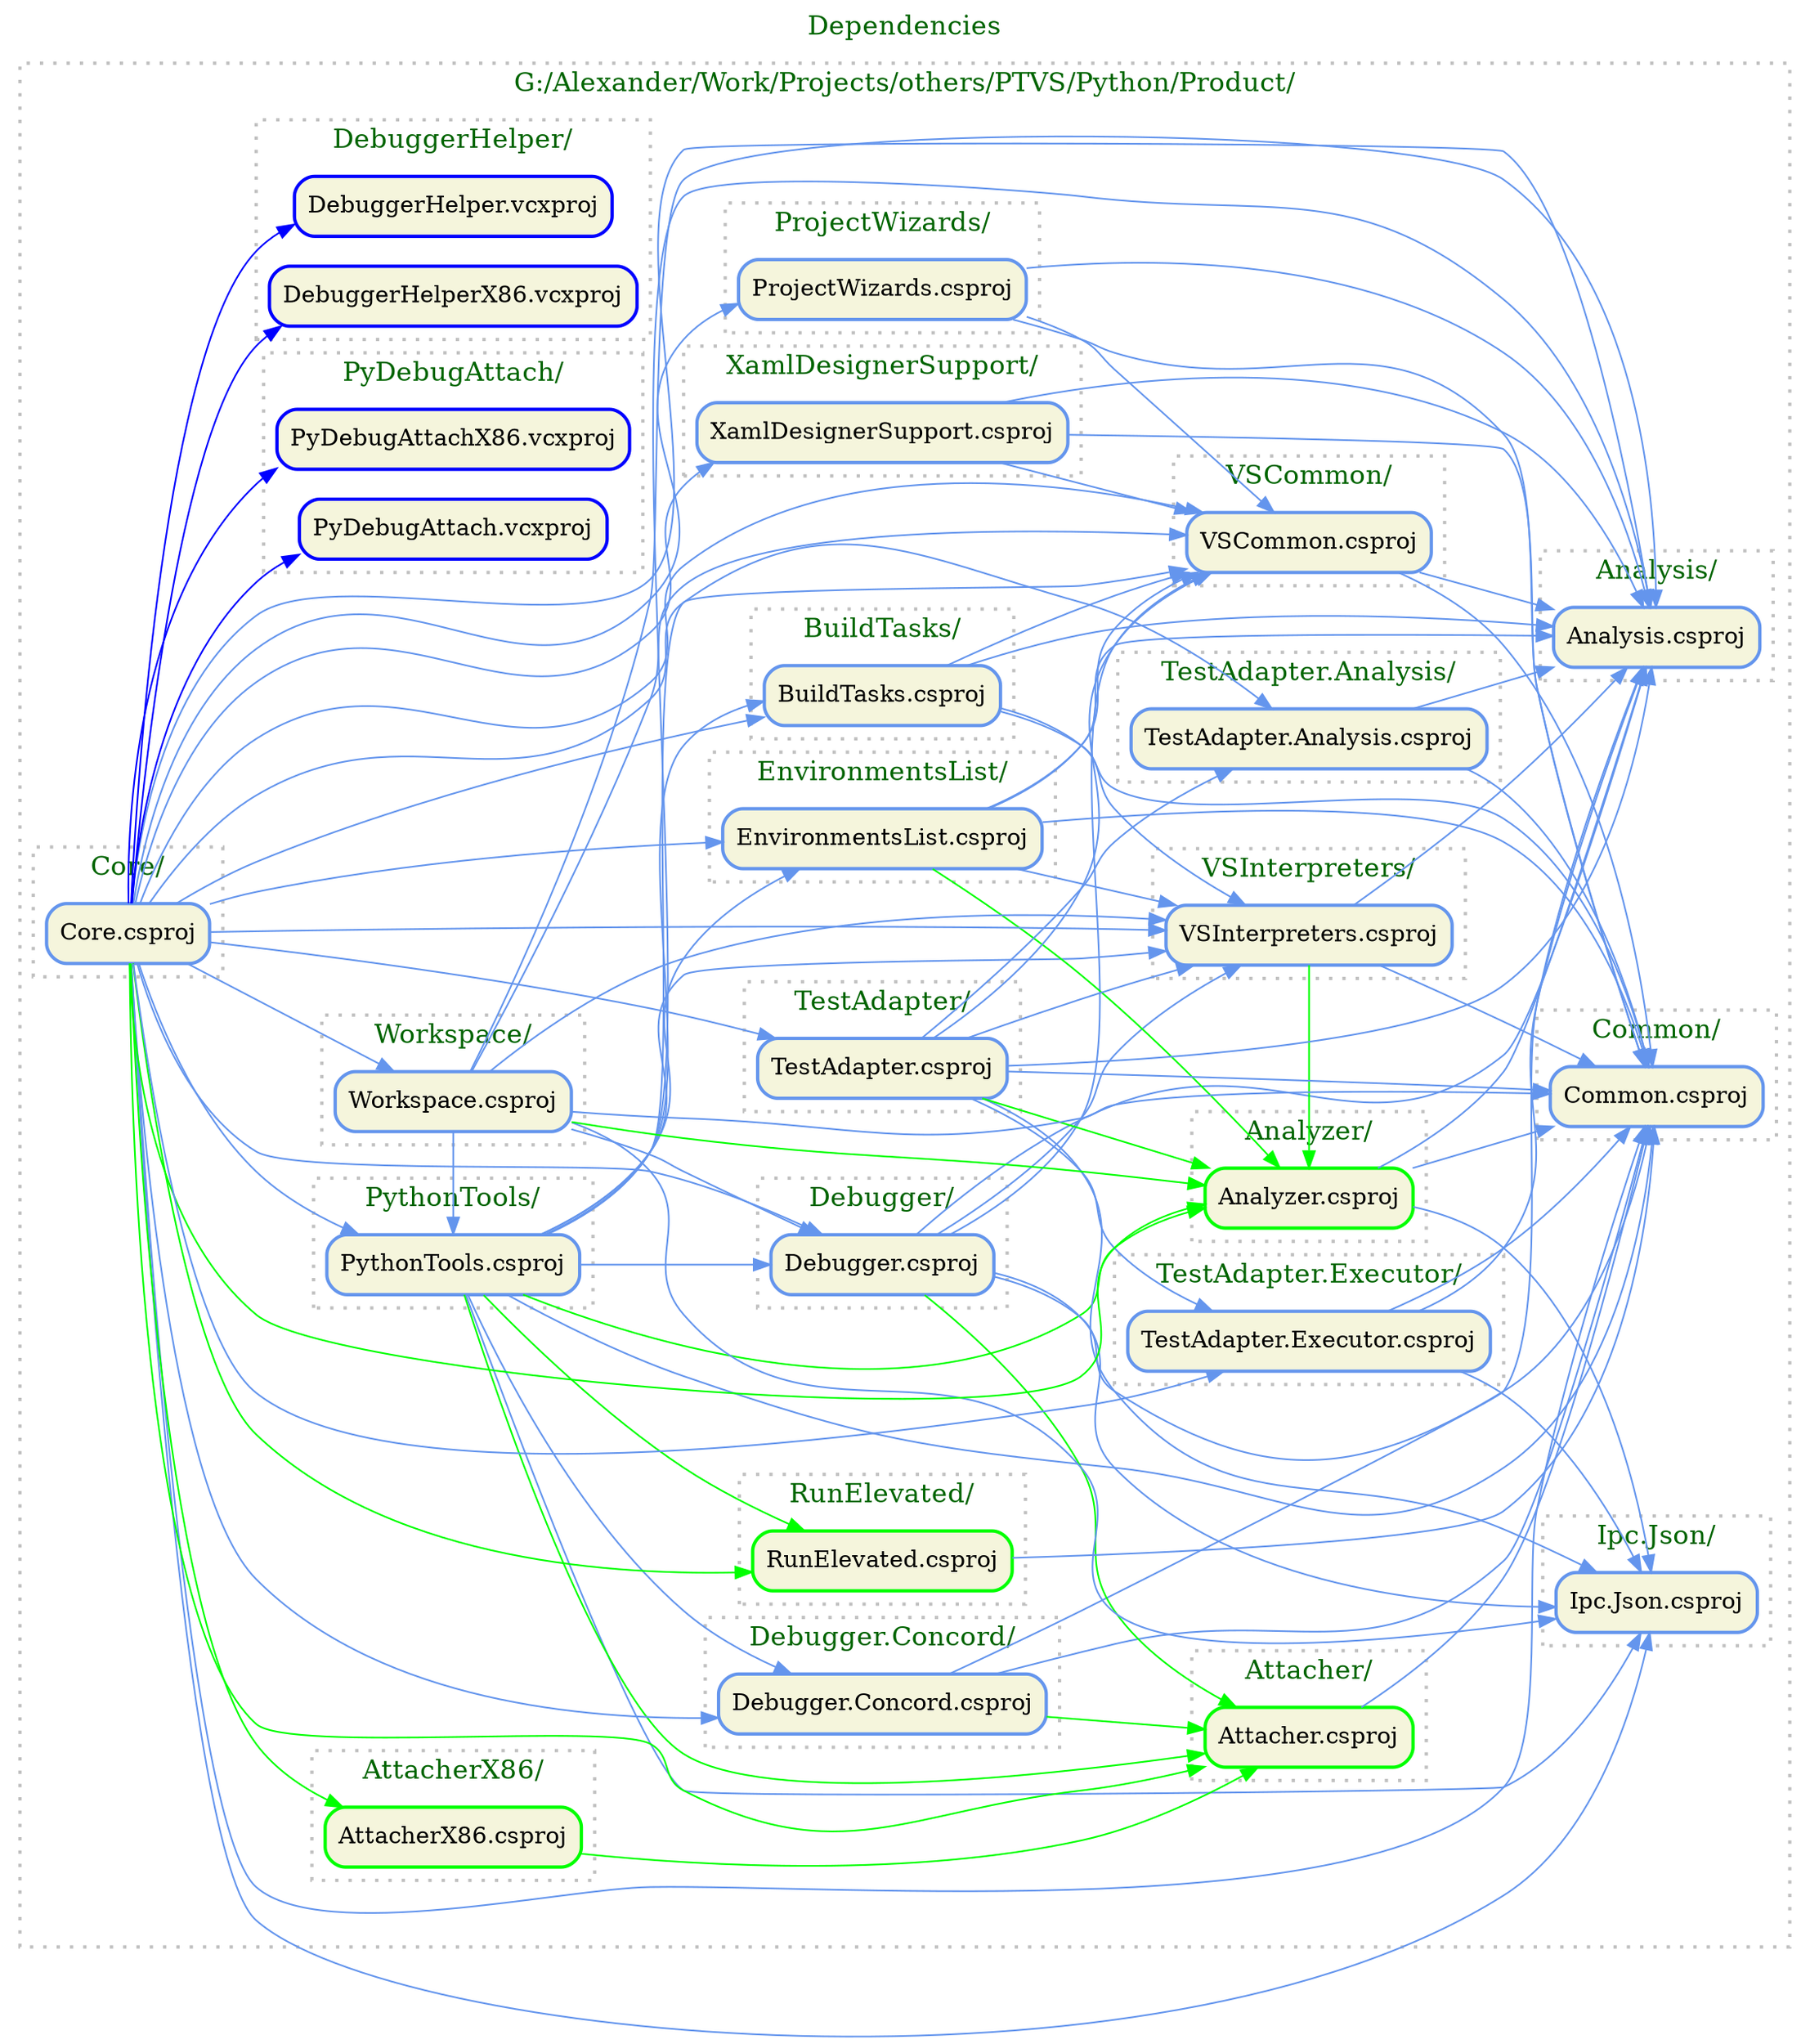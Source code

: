 // Dependencies for projects
digraph Dependencies {
	color=grey fontcolor=darkgreen fontsize=16 labelloc=t rankdir=LR style="dotted, bold"
	node [color=brown fillcolor=beige penwidth=2 shape=box style="filled, rounded"]
	edge [color=brown]
	label=Dependencies
	node0 -> node10 [color=cornflowerblue tooltip="PythonTools.csproj -> Ipc.Json.csproj"]
	node0 -> node11 [color=cornflowerblue tooltip="PythonTools.csproj -> Debugger.Concord.csproj"]
	node0 -> node2 [color=cornflowerblue tooltip="PythonTools.csproj -> Common.csproj"]
	node0 -> node3 [color=cornflowerblue tooltip="PythonTools.csproj -> Debugger.csproj"]
	node0 -> node21 [color=green tooltip="PythonTools.csproj -> Analyzer.csproj"]
	node0 -> node12 [color=green tooltip="PythonTools.csproj -> RunElevated.csproj"]
	node0 -> node22 [color=cornflowerblue tooltip="PythonTools.csproj -> VSInterpreters.csproj"]
	node0 -> node16 [color=cornflowerblue tooltip="PythonTools.csproj -> Analysis.csproj"]
	node0 -> node17 [color=cornflowerblue tooltip="PythonTools.csproj -> BuildTasks.csproj"]
	node0 -> node19 [color=green tooltip="PythonTools.csproj -> Attacher.csproj"]
	node0 -> node20 [color=cornflowerblue tooltip="PythonTools.csproj -> EnvironmentsList.csproj"]
	node0 -> node24 [color=cornflowerblue tooltip="PythonTools.csproj -> VSCommon.csproj"]
	node1 -> node2 [color=cornflowerblue tooltip="TestAdapter.Analysis.csproj -> Common.csproj"]
	node1 -> node16 [color=cornflowerblue tooltip="TestAdapter.Analysis.csproj -> Analysis.csproj"]
	node3 -> node10 [color=cornflowerblue tooltip="Debugger.csproj -> Ipc.Json.csproj"]
	node3 -> node2 [color=cornflowerblue tooltip="Debugger.csproj -> Common.csproj"]
	node3 -> node22 [color=cornflowerblue tooltip="Debugger.csproj -> VSInterpreters.csproj"]
	node3 -> node16 [color=cornflowerblue tooltip="Debugger.csproj -> Analysis.csproj"]
	node3 -> node19 [color=green tooltip="Debugger.csproj -> Attacher.csproj"]
	node3 -> node24 [color=cornflowerblue tooltip="Debugger.csproj -> VSCommon.csproj"]
	node4 -> node1 [color=cornflowerblue tooltip="TestAdapter.csproj -> TestAdapter.Analysis.csproj"]
	node4 -> node10 [color=cornflowerblue tooltip="TestAdapter.csproj -> Ipc.Json.csproj"]
	node4 -> node2 [color=cornflowerblue tooltip="TestAdapter.csproj -> Common.csproj"]
	node4 -> node21 [color=green tooltip="TestAdapter.csproj -> Analyzer.csproj"]
	node4 -> node15 [color=cornflowerblue tooltip="TestAdapter.csproj -> TestAdapter.Executor.csproj"]
	node4 -> node22 [color=cornflowerblue tooltip="TestAdapter.csproj -> VSInterpreters.csproj"]
	node4 -> node16 [color=cornflowerblue tooltip="TestAdapter.csproj -> Analysis.csproj"]
	node4 -> node24 [color=cornflowerblue tooltip="TestAdapter.csproj -> VSCommon.csproj"]
	node6 -> node2 [color=cornflowerblue tooltip="ProjectWizards.csproj -> Common.csproj"]
	node6 -> node16 [color=cornflowerblue tooltip="ProjectWizards.csproj -> Analysis.csproj"]
	node6 -> node24 [color=cornflowerblue tooltip="ProjectWizards.csproj -> VSCommon.csproj"]
	node7 -> node2 [color=cornflowerblue tooltip="XamlDesignerSupport.csproj -> Common.csproj"]
	node7 -> node16 [color=cornflowerblue tooltip="XamlDesignerSupport.csproj -> Analysis.csproj"]
	node7 -> node24 [color=cornflowerblue tooltip="XamlDesignerSupport.csproj -> VSCommon.csproj"]
	node9 -> node0 [color=cornflowerblue tooltip="Workspace.csproj -> PythonTools.csproj"]
	node9 -> node10 [color=cornflowerblue tooltip="Workspace.csproj -> Ipc.Json.csproj"]
	node9 -> node2 [color=cornflowerblue tooltip="Workspace.csproj -> Common.csproj"]
	node9 -> node3 [color=cornflowerblue tooltip="Workspace.csproj -> Debugger.csproj"]
	node9 -> node21 [color=green tooltip="Workspace.csproj -> Analyzer.csproj"]
	node9 -> node22 [color=cornflowerblue tooltip="Workspace.csproj -> VSInterpreters.csproj"]
	node9 -> node16 [color=cornflowerblue tooltip="Workspace.csproj -> Analysis.csproj"]
	node9 -> node24 [color=cornflowerblue tooltip="Workspace.csproj -> VSCommon.csproj"]
	node11 -> node2 [color=cornflowerblue tooltip="Debugger.Concord.csproj -> Common.csproj"]
	node11 -> node19 [color=green tooltip="Debugger.Concord.csproj -> Attacher.csproj"]
	node11 -> node16 [color=cornflowerblue tooltip="Debugger.Concord.csproj -> Analysis.csproj"]
	node12 -> node2 [color=cornflowerblue tooltip="RunElevated.csproj -> Common.csproj"]
	node14 -> node19 [color=green tooltip="AttacherX86.csproj -> Attacher.csproj"]
	node15 -> node2 [color=cornflowerblue tooltip="TestAdapter.Executor.csproj -> Common.csproj"]
	node15 -> node16 [color=cornflowerblue tooltip="TestAdapter.Executor.csproj -> Analysis.csproj"]
	node15 -> node10 [color=cornflowerblue tooltip="TestAdapter.Executor.csproj -> Ipc.Json.csproj"]
	node17 -> node2 [color=cornflowerblue tooltip="BuildTasks.csproj -> Common.csproj"]
	node17 -> node22 [color=cornflowerblue tooltip="BuildTasks.csproj -> VSInterpreters.csproj"]
	node17 -> node16 [color=cornflowerblue tooltip="BuildTasks.csproj -> Analysis.csproj"]
	node17 -> node24 [color=cornflowerblue tooltip="BuildTasks.csproj -> VSCommon.csproj"]
	node18 -> node0 [color=cornflowerblue tooltip="Core.csproj -> PythonTools.csproj"]
	node18 -> node1 [color=cornflowerblue tooltip="Core.csproj -> TestAdapter.Analysis.csproj"]
	node18 -> node2 [color=cornflowerblue tooltip="Core.csproj -> Common.csproj"]
	node18 -> node3 [color=cornflowerblue tooltip="Core.csproj -> Debugger.csproj"]
	node18 -> node4 [color=cornflowerblue tooltip="Core.csproj -> TestAdapter.csproj"]
	node18 -> node5 [color=blue tooltip="Core.csproj -> PyDebugAttachX86.vcxproj"]
	node18 -> node6 [color=cornflowerblue tooltip="Core.csproj -> ProjectWizards.csproj"]
	node18 -> node7 [color=cornflowerblue tooltip="Core.csproj -> XamlDesignerSupport.csproj"]
	node18 -> node8 [color=blue tooltip="Core.csproj -> PyDebugAttach.vcxproj"]
	node18 -> node9 [color=cornflowerblue tooltip="Core.csproj -> Workspace.csproj"]
	node18 -> node10 [color=cornflowerblue tooltip="Core.csproj -> Ipc.Json.csproj"]
	node18 -> node11 [color=cornflowerblue tooltip="Core.csproj -> Debugger.Concord.csproj"]
	node18 -> node12 [color=green tooltip="Core.csproj -> RunElevated.csproj"]
	node18 -> node13 [color=blue tooltip="Core.csproj -> DebuggerHelper.vcxproj"]
	node18 -> node14 [color=green tooltip="Core.csproj -> AttacherX86.csproj"]
	node18 -> node15 [color=cornflowerblue tooltip="Core.csproj -> TestAdapter.Executor.csproj"]
	node18 -> node16 [color=cornflowerblue tooltip="Core.csproj -> Analysis.csproj"]
	node18 -> node17 [color=cornflowerblue tooltip="Core.csproj -> BuildTasks.csproj"]
	node18 -> node19 [color=green tooltip="Core.csproj -> Attacher.csproj"]
	node18 -> node20 [color=cornflowerblue tooltip="Core.csproj -> EnvironmentsList.csproj"]
	node18 -> node21 [color=green tooltip="Core.csproj -> Analyzer.csproj"]
	node18 -> node22 [color=cornflowerblue tooltip="Core.csproj -> VSInterpreters.csproj"]
	node18 -> node23 [color=blue tooltip="Core.csproj -> DebuggerHelperX86.vcxproj"]
	node18 -> node24 [color=cornflowerblue tooltip="Core.csproj -> VSCommon.csproj"]
	node19 -> node2 [color=cornflowerblue tooltip="Attacher.csproj -> Common.csproj"]
	node20 -> node2 [color=cornflowerblue tooltip="EnvironmentsList.csproj -> Common.csproj"]
	node20 -> node21 [color=green tooltip="EnvironmentsList.csproj -> Analyzer.csproj"]
	node20 -> node22 [color=cornflowerblue tooltip="EnvironmentsList.csproj -> VSInterpreters.csproj"]
	node20 -> node16 [color=cornflowerblue tooltip="EnvironmentsList.csproj -> Analysis.csproj"]
	node20 -> node24 [color=cornflowerblue tooltip="EnvironmentsList.csproj -> VSCommon.csproj"]
	node21 -> node2 [color=cornflowerblue tooltip="Analyzer.csproj -> Common.csproj"]
	node21 -> node16 [color=cornflowerblue tooltip="Analyzer.csproj -> Analysis.csproj"]
	node21 -> node10 [color=cornflowerblue tooltip="Analyzer.csproj -> Ipc.Json.csproj"]
	node22 -> node2 [color=cornflowerblue tooltip="VSInterpreters.csproj -> Common.csproj"]
	node22 -> node16 [color=cornflowerblue tooltip="VSInterpreters.csproj -> Analysis.csproj"]
	node22 -> node21 [color=green tooltip="VSInterpreters.csproj -> Analyzer.csproj"]
	node24 -> node2 [color=cornflowerblue tooltip="VSCommon.csproj -> Common.csproj"]
	node24 -> node16 [color=cornflowerblue tooltip="VSCommon.csproj -> Analysis.csproj"]
	subgraph cluster_G__Alexander_Work_Projects_others_PTVS_Python_Product {
		label="G:/Alexander/Work/Projects/others/PTVS/Python/Product/"
		subgraph cluster_G__Alexander_Work_Projects_others_PTVS_Python_Product_Analysis {
			label="Analysis/"
			node16 [label="Analysis.csproj" color=cornflowerblue tooltip="G:\Alexander\Work\Projects\others\PTVS\Python\Product\Analysis\Analysis.csproj"]
		}
		subgraph cluster_G__Alexander_Work_Projects_others_PTVS_Python_Product_Analyzer {
			label="Analyzer/"
			node21 [label="Analyzer.csproj" color=green tooltip="G:\Alexander\Work\Projects\others\PTVS\Python\Product\Analyzer\Analyzer.csproj"]
		}
		subgraph cluster_G__Alexander_Work_Projects_others_PTVS_Python_Product_Attacher {
			label="Attacher/"
			node19 [label="Attacher.csproj" color=green tooltip="G:\Alexander\Work\Projects\others\PTVS\Python\Product\Attacher\Attacher.csproj"]
		}
		subgraph cluster_G__Alexander_Work_Projects_others_PTVS_Python_Product_AttacherX86 {
			label="AttacherX86/"
			node14 [label="AttacherX86.csproj" color=green tooltip="G:\Alexander\Work\Projects\others\PTVS\Python\Product\AttacherX86\AttacherX86.csproj"]
		}
		subgraph cluster_G__Alexander_Work_Projects_others_PTVS_Python_Product_BuildTasks {
			label="BuildTasks/"
			node17 [label="BuildTasks.csproj" color=cornflowerblue tooltip="G:\Alexander\Work\Projects\others\PTVS\Python\Product\BuildTasks\BuildTasks.csproj"]
		}
		subgraph cluster_G__Alexander_Work_Projects_others_PTVS_Python_Product_Common {
			label="Common/"
			node2 [label="Common.csproj" color=cornflowerblue tooltip="G:\Alexander\Work\Projects\others\PTVS\Python\Product\Common\Common.csproj"]
		}
		subgraph cluster_G__Alexander_Work_Projects_others_PTVS_Python_Product_Core {
			label="Core/"
			node18 [label="Core.csproj" color=cornflowerblue tooltip="G:\Alexander\Work\Projects\others\PTVS\Python\Product\Core\Core.csproj"]
		}
		subgraph cluster_G__Alexander_Work_Projects_others_PTVS_Python_Product_Debugger_Concord {
			label="Debugger.Concord/"
			node11 [label="Debugger.Concord.csproj" color=cornflowerblue tooltip="G:\Alexander\Work\Projects\others\PTVS\Python\Product\Debugger.Concord\Debugger.Concord.csproj"]
		}
		subgraph cluster_G__Alexander_Work_Projects_others_PTVS_Python_Product_Debugger {
			label="Debugger/"
			node3 [label="Debugger.csproj" color=cornflowerblue tooltip="G:\Alexander\Work\Projects\others\PTVS\Python\Product\Debugger\Debugger.csproj"]
		}
		subgraph cluster_G__Alexander_Work_Projects_others_PTVS_Python_Product_DebuggerHelper {
			label="DebuggerHelper/"
			node13 [label="DebuggerHelper.vcxproj" color=blue tooltip="G:\Alexander\Work\Projects\others\PTVS\Python\Product\DebuggerHelper\DebuggerHelper.vcxproj"]
			node23 [label="DebuggerHelperX86.vcxproj" color=blue tooltip="G:\Alexander\Work\Projects\others\PTVS\Python\Product\DebuggerHelper\DebuggerHelperX86.vcxproj"]
		}
		subgraph cluster_G__Alexander_Work_Projects_others_PTVS_Python_Product_EnvironmentsList {
			label="EnvironmentsList/"
			node20 [label="EnvironmentsList.csproj" color=cornflowerblue tooltip="G:\Alexander\Work\Projects\others\PTVS\Python\Product\EnvironmentsList\EnvironmentsList.csproj"]
		}
		subgraph cluster_G__Alexander_Work_Projects_others_PTVS_Python_Product_Ipc_Json {
			label="Ipc.Json/"
			node10 [label="Ipc.Json.csproj" color=cornflowerblue tooltip="G:\Alexander\Work\Projects\others\PTVS\Python\Product\Ipc.Json\Ipc.Json.csproj"]
		}
		subgraph cluster_G__Alexander_Work_Projects_others_PTVS_Python_Product_ProjectWizards {
			label="ProjectWizards/"
			node6 [label="ProjectWizards.csproj" color=cornflowerblue tooltip="G:\Alexander\Work\Projects\others\PTVS\Python\Product\ProjectWizards\ProjectWizards.csproj"]
		}
		subgraph cluster_G__Alexander_Work_Projects_others_PTVS_Python_Product_PyDebugAttach {
			label="PyDebugAttach/"
			node8 [label="PyDebugAttach.vcxproj" color=blue tooltip="G:\Alexander\Work\Projects\others\PTVS\Python\Product\PyDebugAttach\PyDebugAttach.vcxproj"]
			node5 [label="PyDebugAttachX86.vcxproj" color=blue tooltip="G:\Alexander\Work\Projects\others\PTVS\Python\Product\PyDebugAttach\PyDebugAttachX86.vcxproj"]
		}
		subgraph cluster_G__Alexander_Work_Projects_others_PTVS_Python_Product_PythonTools {
			label="PythonTools/"
			node0 [label="PythonTools.csproj" color=cornflowerblue tooltip="G:\Alexander\Work\Projects\others\PTVS\Python\Product\PythonTools\PythonTools.csproj"]
		}
		subgraph cluster_G__Alexander_Work_Projects_others_PTVS_Python_Product_RunElevated {
			label="RunElevated/"
			node12 [label="RunElevated.csproj" color=green tooltip="G:\Alexander\Work\Projects\others\PTVS\Python\Product\RunElevated\RunElevated.csproj"]
		}
		subgraph cluster_G__Alexander_Work_Projects_others_PTVS_Python_Product_TestAdapter_Analysis {
			label="TestAdapter.Analysis/"
			node1 [label="TestAdapter.Analysis.csproj" color=cornflowerblue tooltip="G:\Alexander\Work\Projects\others\PTVS\Python\Product\TestAdapter.Analysis\TestAdapter.Analysis.csproj"]
		}
		subgraph cluster_G__Alexander_Work_Projects_others_PTVS_Python_Product_TestAdapter_Executor {
			label="TestAdapter.Executor/"
			node15 [label="TestAdapter.Executor.csproj" color=cornflowerblue tooltip="G:\Alexander\Work\Projects\others\PTVS\Python\Product\TestAdapter.Executor\TestAdapter.Executor.csproj"]
		}
		subgraph cluster_G__Alexander_Work_Projects_others_PTVS_Python_Product_TestAdapter {
			label="TestAdapter/"
			node4 [label="TestAdapter.csproj" color=cornflowerblue tooltip="G:\Alexander\Work\Projects\others\PTVS\Python\Product\TestAdapter\TestAdapter.csproj"]
		}
		subgraph cluster_G__Alexander_Work_Projects_others_PTVS_Python_Product_VSCommon {
			label="VSCommon/"
			node24 [label="VSCommon.csproj" color=cornflowerblue tooltip="G:\Alexander\Work\Projects\others\PTVS\Python\Product\VSCommon\VSCommon.csproj"]
		}
		subgraph cluster_G__Alexander_Work_Projects_others_PTVS_Python_Product_VSInterpreters {
			label="VSInterpreters/"
			node22 [label="VSInterpreters.csproj" color=cornflowerblue tooltip="G:\Alexander\Work\Projects\others\PTVS\Python\Product\VSInterpreters\VSInterpreters.csproj"]
		}
		subgraph cluster_G__Alexander_Work_Projects_others_PTVS_Python_Product_Workspace {
			label="Workspace/"
			node9 [label="Workspace.csproj" color=cornflowerblue tooltip="G:\Alexander\Work\Projects\others\PTVS\Python\Product\Workspace\Workspace.csproj"]
		}
		subgraph cluster_G__Alexander_Work_Projects_others_PTVS_Python_Product_XamlDesignerSupport {
			label="XamlDesignerSupport/"
			node7 [label="XamlDesignerSupport.csproj" color=cornflowerblue tooltip="G:\Alexander\Work\Projects\others\PTVS\Python\Product\XamlDesignerSupport\XamlDesignerSupport.csproj"]
		}
	}
}
